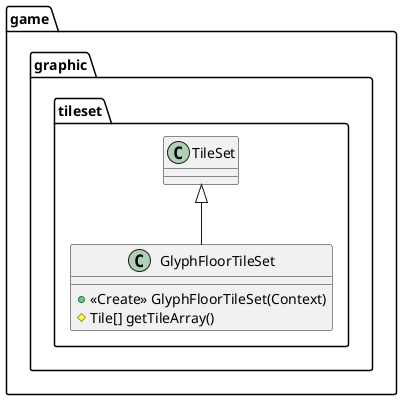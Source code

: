 @startuml
class game.graphic.tileset.GlyphFloorTileSet {
+ <<Create>> GlyphFloorTileSet(Context)
# Tile[] getTileArray()
}



game.graphic.tileset.TileSet <|-- game.graphic.tileset.GlyphFloorTileSet
@enduml